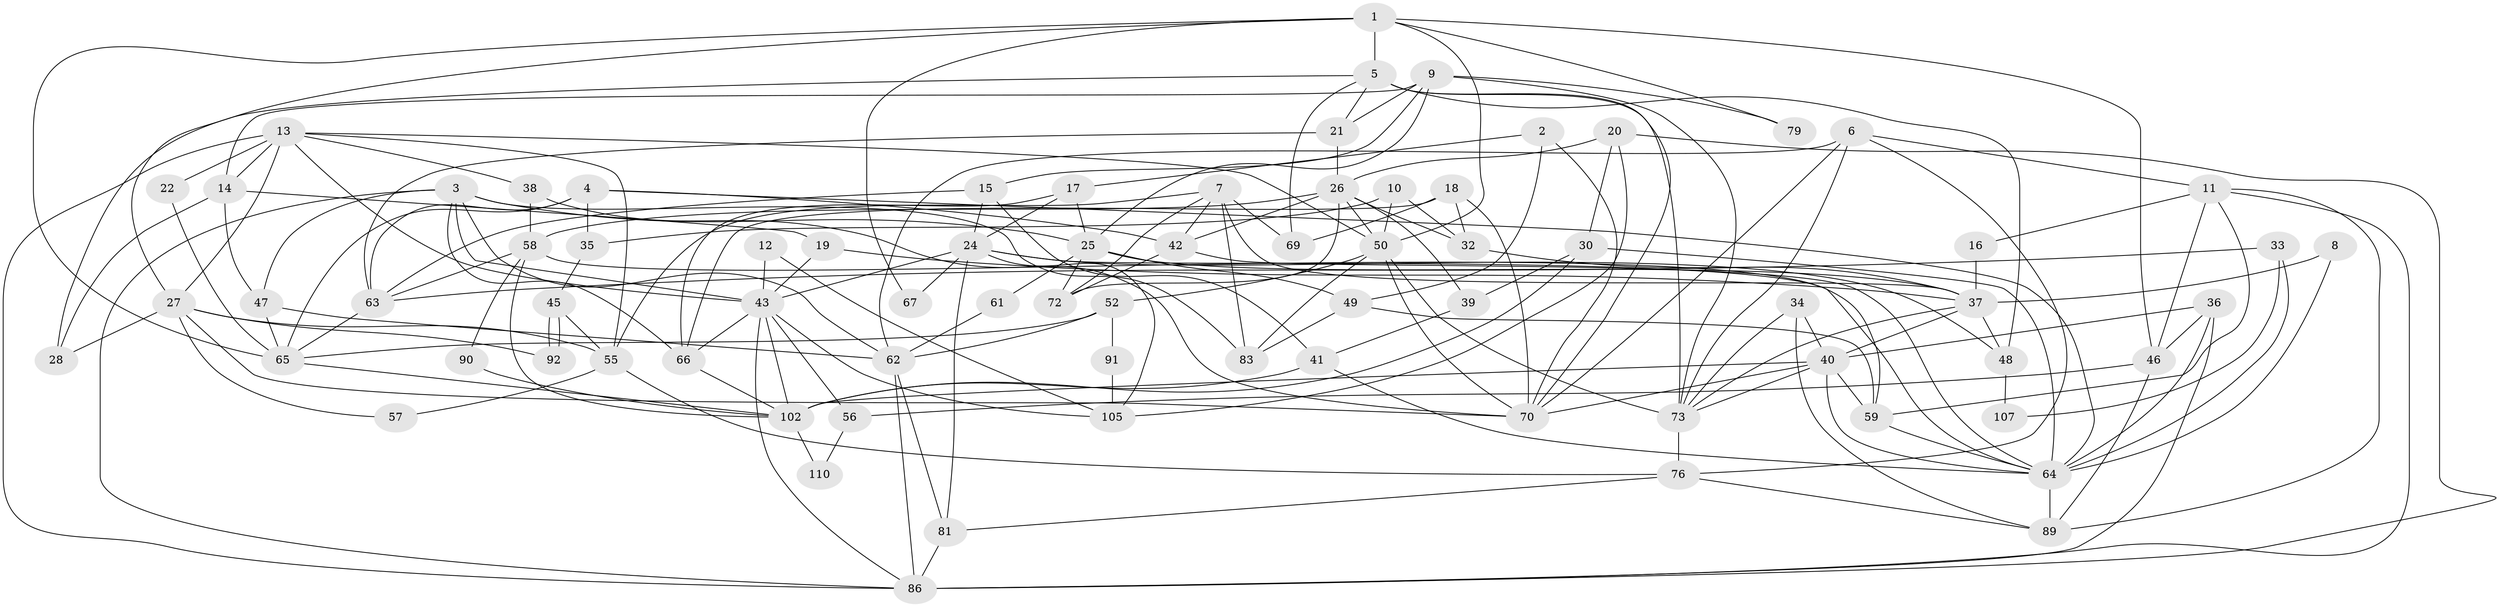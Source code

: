 // original degree distribution, {4: 0.24778761061946902, 2: 0.17699115044247787, 6: 0.13274336283185842, 5: 0.1592920353982301, 3: 0.23893805309734514, 8: 0.017699115044247787, 9: 0.008849557522123894, 7: 0.017699115044247787}
// Generated by graph-tools (version 1.1) at 2025/41/03/06/25 10:41:52]
// undirected, 76 vertices, 183 edges
graph export_dot {
graph [start="1"]
  node [color=gray90,style=filled];
  1 [super="+106"];
  2 [super="+112"];
  3 [super="+96"];
  4 [super="+97"];
  5 [super="+95"];
  6;
  7 [super="+60"];
  8;
  9 [super="+29"];
  10;
  11 [super="+31"];
  12;
  13;
  14 [super="+23"];
  15 [super="+44"];
  16;
  17;
  18 [super="+53"];
  19;
  20;
  21;
  22;
  24 [super="+75"];
  25 [super="+111"];
  26 [super="+84"];
  27 [super="+80"];
  28;
  30 [super="+100"];
  32 [super="+51"];
  33;
  34 [super="+113"];
  35;
  36;
  37 [super="+71"];
  38;
  39;
  40 [super="+104"];
  41;
  42;
  43 [super="+82"];
  45;
  46 [super="+77"];
  47 [super="+103"];
  48 [super="+54"];
  49;
  50 [super="+99"];
  52;
  55 [super="+88"];
  56;
  57;
  58;
  59 [super="+87"];
  61;
  62 [super="+78"];
  63;
  64 [super="+74"];
  65 [super="+109"];
  66 [super="+68"];
  67;
  69;
  70 [super="+98"];
  72;
  73 [super="+85"];
  76 [super="+93"];
  79;
  81;
  83 [super="+101"];
  86 [super="+94"];
  89;
  90;
  91;
  92;
  102 [super="+108"];
  105;
  107;
  110;
  1 -- 46;
  1 -- 67;
  1 -- 79;
  1 -- 65;
  1 -- 50;
  1 -- 5;
  1 -- 27;
  2 -- 49;
  2 -- 17;
  2 -- 70;
  3 -- 25;
  3 -- 83;
  3 -- 62;
  3 -- 43;
  3 -- 66;
  3 -- 47;
  3 -- 86;
  4 -- 64;
  4 -- 42;
  4 -- 35;
  4 -- 65;
  4 -- 63;
  5 -- 73 [weight=2];
  5 -- 21;
  5 -- 48 [weight=2];
  5 -- 69;
  5 -- 70;
  5 -- 28;
  6 -- 62;
  6 -- 70;
  6 -- 73;
  6 -- 76;
  6 -- 11;
  7 -- 37;
  7 -- 42;
  7 -- 83 [weight=2];
  7 -- 69;
  7 -- 55;
  7 -- 72;
  8 -- 37;
  8 -- 64;
  9 -- 21;
  9 -- 14;
  9 -- 79;
  9 -- 73;
  9 -- 25;
  9 -- 15;
  10 -- 35;
  10 -- 32;
  10 -- 50;
  11 -- 86;
  11 -- 16;
  11 -- 89;
  11 -- 46;
  11 -- 59;
  12 -- 43;
  12 -- 105;
  13 -- 14;
  13 -- 22;
  13 -- 27;
  13 -- 38;
  13 -- 55;
  13 -- 86;
  13 -- 43;
  13 -- 50;
  14 -- 19;
  14 -- 28;
  14 -- 47;
  15 -- 41;
  15 -- 24;
  15 -- 63;
  16 -- 37;
  17 -- 24;
  17 -- 25;
  17 -- 66;
  18 -- 32;
  18 -- 69;
  18 -- 70;
  18 -- 66;
  19 -- 43;
  19 -- 37;
  20 -- 86;
  20 -- 105;
  20 -- 26;
  20 -- 30;
  21 -- 26;
  21 -- 63;
  22 -- 65;
  24 -- 59;
  24 -- 81;
  24 -- 67;
  24 -- 105;
  24 -- 43;
  24 -- 48;
  25 -- 49;
  25 -- 61;
  25 -- 72;
  25 -- 37;
  26 -- 50;
  26 -- 72;
  26 -- 42;
  26 -- 39;
  26 -- 58;
  26 -- 32;
  27 -- 70;
  27 -- 55;
  27 -- 57;
  27 -- 28;
  27 -- 92;
  30 -- 39;
  30 -- 102;
  30 -- 64 [weight=2];
  32 -- 37;
  33 -- 64;
  33 -- 63;
  33 -- 107;
  34 -- 89;
  34 -- 73;
  34 -- 40;
  35 -- 45;
  36 -- 86;
  36 -- 40;
  36 -- 64;
  36 -- 46;
  37 -- 73;
  37 -- 48;
  37 -- 40;
  38 -- 58;
  38 -- 70;
  39 -- 41;
  40 -- 64;
  40 -- 102;
  40 -- 70;
  40 -- 73;
  40 -- 59;
  41 -- 64;
  41 -- 102;
  42 -- 64;
  42 -- 72;
  43 -- 102;
  43 -- 56;
  43 -- 105;
  43 -- 66;
  43 -- 86;
  45 -- 92;
  45 -- 92;
  45 -- 55;
  46 -- 56;
  46 -- 89;
  47 -- 62;
  47 -- 65 [weight=2];
  48 -- 107;
  49 -- 83;
  49 -- 59;
  50 -- 73;
  50 -- 83;
  50 -- 52;
  50 -- 70;
  52 -- 65;
  52 -- 62;
  52 -- 91;
  55 -- 76;
  55 -- 57;
  56 -- 110;
  58 -- 63;
  58 -- 90;
  58 -- 64;
  58 -- 102;
  59 -- 64;
  61 -- 62;
  62 -- 81;
  62 -- 86;
  63 -- 65;
  64 -- 89;
  65 -- 102;
  66 -- 102;
  73 -- 76;
  76 -- 81;
  76 -- 89;
  81 -- 86;
  90 -- 102;
  91 -- 105;
  102 -- 110;
}
